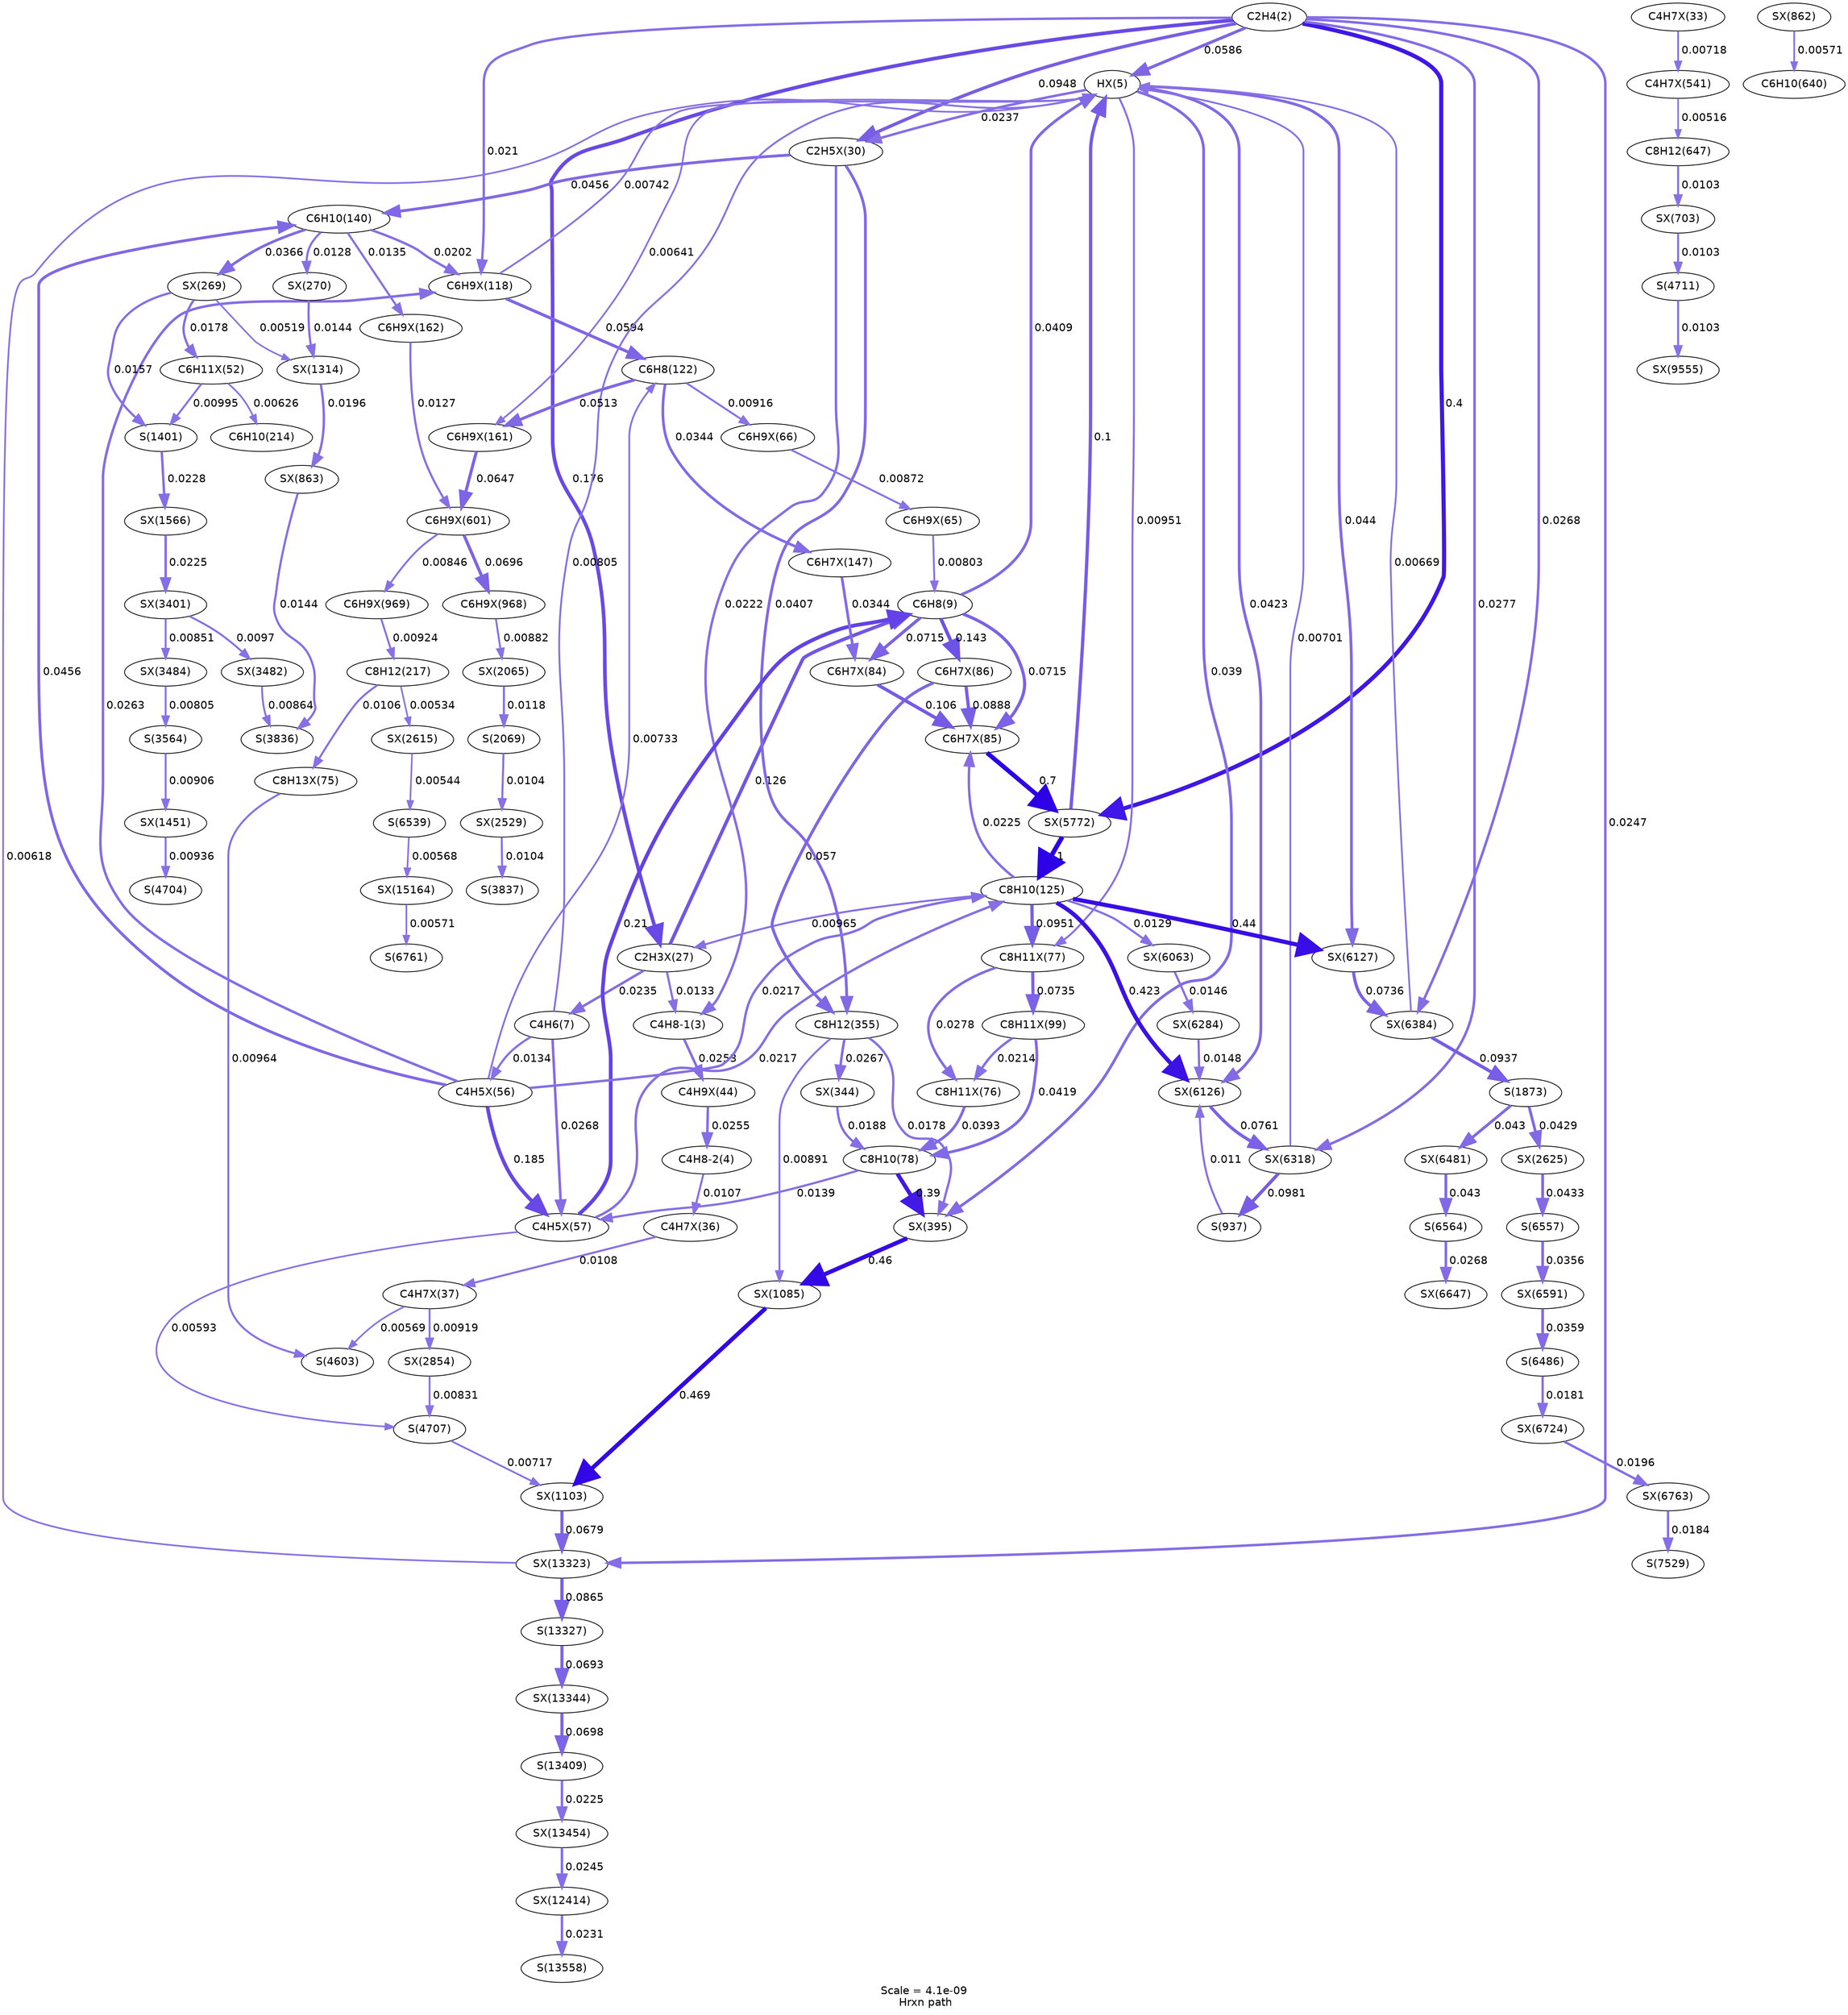 digraph reaction_paths {
center=1;
s5 -> s64[fontname="Helvetica", style="setlinewidth(3.86)", arrowsize=1.93, color="0.7, 0.559, 0.9"
, label=" 0.0586"];
s5 -> s65[fontname="Helvetica", style="setlinewidth(4.69)", arrowsize=2.34, color="0.7, 0.676, 0.9"
, label=" 0.176"];
s5 -> s67[fontname="Helvetica", style="setlinewidth(4.22)", arrowsize=2.11, color="0.7, 0.595, 0.9"
, label=" 0.0948"];
s5 -> s93[fontname="Helvetica", style="setlinewidth(3.08)", arrowsize=1.54, color="0.7, 0.521, 0.9"
, label=" 0.021"];
s5 -> s199[fontname="Helvetica", style="setlinewidth(5.31)", arrowsize=2.65, color="0.7, 0.9, 0.9"
, label=" 0.4"];
s5 -> s206[fontname="Helvetica", style="setlinewidth(3.29)", arrowsize=1.65, color="0.7, 0.528, 0.9"
, label=" 0.0277"];
s5 -> s208[fontname="Helvetica", style="setlinewidth(3.27)", arrowsize=1.63, color="0.7, 0.527, 0.9"
, label=" 0.0268"];
s5 -> s273[fontname="Helvetica", style="setlinewidth(3.21)", arrowsize=1.6, color="0.7, 0.525, 0.9"
, label=" 0.0247"];
s8 -> s64[fontname="Helvetica", style="setlinewidth(2.36)", arrowsize=1.18, color="0.7, 0.508, 0.9"
, label=" 0.00805"];
s9 -> s64[fontname="Helvetica", style="setlinewidth(3.59)", arrowsize=1.79, color="0.7, 0.541, 0.9"
, label=" 0.0409"];
s64 -> s67[fontname="Helvetica", style="setlinewidth(3.17)", arrowsize=1.59, color="0.7, 0.524, 0.9"
, label=" 0.0237"];
s93 -> s64[fontname="Helvetica", style="setlinewidth(2.3)", arrowsize=1.15, color="0.7, 0.507, 0.9"
, label=" 0.00742"];
s64 -> s101[fontname="Helvetica", style="setlinewidth(2.19)", arrowsize=1.09, color="0.7, 0.506, 0.9"
, label=" 0.00641"];
s64 -> s110[fontname="Helvetica", style="setlinewidth(3.55)", arrowsize=1.78, color="0.7, 0.539, 0.9"
, label=" 0.039"];
s199 -> s64[fontname="Helvetica", style="setlinewidth(4.26)", arrowsize=2.13, color="0.7, 0.6, 0.9"
, label=" 0.1"];
s64 -> s201[fontname="Helvetica", style="setlinewidth(3.61)", arrowsize=1.81, color="0.7, 0.542, 0.9"
, label=" 0.0423"];
s64 -> s202[fontname="Helvetica", style="setlinewidth(3.64)", arrowsize=1.82, color="0.7, 0.544, 0.9"
, label=" 0.044"];
s64 -> s87[fontname="Helvetica", style="setlinewidth(2.49)", arrowsize=1.24, color="0.7, 0.51, 0.9"
, label=" 0.00951"];
s206 -> s64[fontname="Helvetica", style="setlinewidth(2.25)", arrowsize=1.13, color="0.7, 0.507, 0.9"
, label=" 0.00701"];
s208 -> s64[fontname="Helvetica", style="setlinewidth(2.22)", arrowsize=1.11, color="0.7, 0.507, 0.9"
, label=" 0.00669"];
s273 -> s64[fontname="Helvetica", style="setlinewidth(2.16)", arrowsize=1.08, color="0.7, 0.506, 0.9"
, label=" 0.00618"];
s65 -> s8[fontname="Helvetica", style="setlinewidth(3.17)", arrowsize=1.58, color="0.7, 0.523, 0.9"
, label=" 0.0235"];
s65 -> s9[fontname="Helvetica", style="setlinewidth(4.44)", arrowsize=2.22, color="0.7, 0.626, 0.9"
, label=" 0.126"];
s65 -> s6[fontname="Helvetica", style="setlinewidth(2.74)", arrowsize=1.37, color="0.7, 0.513, 0.9"
, label=" 0.0133"];
s14 -> s65[fontname="Helvetica", style="setlinewidth(2.5)", arrowsize=1.25, color="0.7, 0.51, 0.9"
, label=" 0.00965"];
s8 -> s80[fontname="Helvetica", style="setlinewidth(3.27)", arrowsize=1.63, color="0.7, 0.527, 0.9"
, label=" 0.0268"];
s8 -> s79[fontname="Helvetica", style="setlinewidth(2.74)", arrowsize=1.37, color="0.7, 0.513, 0.9"
, label=" 0.0134"];
s80 -> s9[fontname="Helvetica", style="setlinewidth(4.82)", arrowsize=2.41, color="0.7, 0.71, 0.9"
, label=" 0.21"];
s79 -> s80[fontname="Helvetica", style="setlinewidth(4.73)", arrowsize=2.36, color="0.7, 0.685, 0.9"
, label=" 0.185"];
s11 -> s80[fontname="Helvetica", style="setlinewidth(2.77)", arrowsize=1.39, color="0.7, 0.514, 0.9"
, label=" 0.0139"];
s80 -> s14[fontname="Helvetica", style="setlinewidth(3.11)", arrowsize=1.55, color="0.7, 0.522, 0.9"
, label=" 0.0217"];
s80 -> s41[fontname="Helvetica", style="setlinewidth(2.13)", arrowsize=1.06, color="0.7, 0.506, 0.9"
, label=" 0.00593"];
s9 -> s90[fontname="Helvetica", style="setlinewidth(4.53)", arrowsize=2.27, color="0.7, 0.643, 0.9"
, label=" 0.143"];
s81 -> s9[fontname="Helvetica", style="setlinewidth(2.36)", arrowsize=1.18, color="0.7, 0.508, 0.9"
, label=" 0.00803"];
s9 -> s89[fontname="Helvetica", style="setlinewidth(4.01)", arrowsize=2, color="0.7, 0.572, 0.9"
, label=" 0.0715"];
s9 -> s88[fontname="Helvetica", style="setlinewidth(4.01)", arrowsize=2, color="0.7, 0.572, 0.9"
, label=" 0.0715"];
s79 -> s13[fontname="Helvetica", style="setlinewidth(2.29)", arrowsize=1.14, color="0.7, 0.507, 0.9"
, label=" 0.00733"];
s79 -> s16[fontname="Helvetica", style="setlinewidth(3.67)", arrowsize=1.83, color="0.7, 0.546, 0.9"
, label=" 0.0456"];
s79 -> s93[fontname="Helvetica", style="setlinewidth(3.25)", arrowsize=1.63, color="0.7, 0.526, 0.9"
, label=" 0.0263"];
s79 -> s14[fontname="Helvetica", style="setlinewidth(3.11)", arrowsize=1.55, color="0.7, 0.522, 0.9"
, label=" 0.0217"];
s67 -> s6[fontname="Helvetica", style="setlinewidth(3.13)", arrowsize=1.56, color="0.7, 0.522, 0.9"
, label=" 0.0222"];
s6 -> s74[fontname="Helvetica", style="setlinewidth(3.22)", arrowsize=1.61, color="0.7, 0.525, 0.9"
, label=" 0.0253"];
s67 -> s16[fontname="Helvetica", style="setlinewidth(3.67)", arrowsize=1.83, color="0.7, 0.546, 0.9"
, label=" 0.0456"];
s67 -> s20[fontname="Helvetica", style="setlinewidth(3.58)", arrowsize=1.79, color="0.7, 0.541, 0.9"
, label=" 0.0407"];
s93 -> s13[fontname="Helvetica", style="setlinewidth(3.87)", arrowsize=1.93, color="0.7, 0.559, 0.9"
, label=" 0.0594"];
s13 -> s101[fontname="Helvetica", style="setlinewidth(3.76)", arrowsize=1.88, color="0.7, 0.551, 0.9"
, label=" 0.0513"];
s13 -> s82[fontname="Helvetica", style="setlinewidth(2.46)", arrowsize=1.23, color="0.7, 0.509, 0.9"
, label=" 0.00916"];
s13 -> s100[fontname="Helvetica", style="setlinewidth(3.46)", arrowsize=1.73, color="0.7, 0.534, 0.9"
, label=" 0.0344"];
s16 -> s93[fontname="Helvetica", style="setlinewidth(3.05)", arrowsize=1.53, color="0.7, 0.52, 0.9"
, label=" 0.0202"];
s16 -> s102[fontname="Helvetica", style="setlinewidth(2.75)", arrowsize=1.37, color="0.7, 0.513, 0.9"
, label=" 0.0135"];
s16 -> s107[fontname="Helvetica", style="setlinewidth(2.71)", arrowsize=1.35, color="0.7, 0.513, 0.9"
, label=" 0.0128"];
s16 -> s106[fontname="Helvetica", style="setlinewidth(3.5)", arrowsize=1.75, color="0.7, 0.537, 0.9"
, label=" 0.0366"];
s90 -> s20[fontname="Helvetica", style="setlinewidth(3.84)", arrowsize=1.92, color="0.7, 0.557, 0.9"
, label=" 0.057"];
s90 -> s89[fontname="Helvetica", style="setlinewidth(4.17)", arrowsize=2.09, color="0.7, 0.589, 0.9"
, label=" 0.0888"];
s92 -> s11[fontname="Helvetica", style="setlinewidth(3.6)", arrowsize=1.8, color="0.7, 0.542, 0.9"
, label=" 0.0419"];
s86 -> s11[fontname="Helvetica", style="setlinewidth(3.56)", arrowsize=1.78, color="0.7, 0.539, 0.9"
, label=" 0.0393"];
s109 -> s11[fontname="Helvetica", style="setlinewidth(3)", arrowsize=1.5, color="0.7, 0.519, 0.9"
, label=" 0.0188"];
s11 -> s110[fontname="Helvetica", style="setlinewidth(5.29)", arrowsize=2.64, color="0.7, 0.89, 0.9"
, label=" 0.39"];
s82 -> s81[fontname="Helvetica", style="setlinewidth(2.42)", arrowsize=1.21, color="0.7, 0.509, 0.9"
, label=" 0.00872"];
s70 -> s113[fontname="Helvetica", style="setlinewidth(2.27)", arrowsize=1.14, color="0.7, 0.507, 0.9"
, label=" 0.00718"];
s102 -> s116[fontname="Helvetica", style="setlinewidth(2.71)", arrowsize=1.35, color="0.7, 0.513, 0.9"
, label=" 0.0127"];
s113 -> s24[fontname="Helvetica", style="setlinewidth(2.02)", arrowsize=1.01, color="0.7, 0.505, 0.9"
, label=" 0.00516"];
s24 -> s119[fontname="Helvetica", style="setlinewidth(2.55)", arrowsize=1.27, color="0.7, 0.51, 0.9"
, label=" 0.0103"];
s74 -> s7[fontname="Helvetica", style="setlinewidth(3.23)", arrowsize=1.62, color="0.7, 0.526, 0.9"
, label=" 0.0255"];
s7 -> s72[fontname="Helvetica", style="setlinewidth(2.58)", arrowsize=1.29, color="0.7, 0.511, 0.9"
, label=" 0.0107"];
s101 -> s116[fontname="Helvetica", style="setlinewidth(3.93)", arrowsize=1.97, color="0.7, 0.565, 0.9"
, label=" 0.0647"];
s116 -> s131[fontname="Helvetica", style="setlinewidth(2.4)", arrowsize=1.2, color="0.7, 0.508, 0.9"
, label=" 0.00846"];
s116 -> s130[fontname="Helvetica", style="setlinewidth(3.99)", arrowsize=1.99, color="0.7, 0.57, 0.9"
, label=" 0.0696"];
s92 -> s86[fontname="Helvetica", style="setlinewidth(3.1)", arrowsize=1.55, color="0.7, 0.521, 0.9"
, label=" 0.0214"];
s87 -> s92[fontname="Helvetica", style="setlinewidth(4.03)", arrowsize=2.01, color="0.7, 0.573, 0.9"
, label=" 0.0735"];
s87 -> s86[fontname="Helvetica", style="setlinewidth(3.29)", arrowsize=1.65, color="0.7, 0.528, 0.9"
, label=" 0.0278"];
s20 -> s109[fontname="Helvetica", style="setlinewidth(3.27)", arrowsize=1.63, color="0.7, 0.527, 0.9"
, label=" 0.0267"];
s110 -> s133[fontname="Helvetica", style="setlinewidth(5.41)", arrowsize=2.71, color="0.7, 0.96, 0.9"
, label=" 0.46"];
s20 -> s110[fontname="Helvetica", style="setlinewidth(2.96)", arrowsize=1.48, color="0.7, 0.518, 0.9"
, label=" 0.0178"];
s20 -> s133[fontname="Helvetica", style="setlinewidth(2.44)", arrowsize=1.22, color="0.7, 0.509, 0.9"
, label=" 0.00891"];
s133 -> s134[fontname="Helvetica", style="setlinewidth(5.43)", arrowsize=2.71, color="0.7, 0.969, 0.9"
, label=" 0.469"];
s107 -> s141[fontname="Helvetica", style="setlinewidth(2.8)", arrowsize=1.4, color="0.7, 0.514, 0.9"
, label=" 0.0144"];
s106 -> s78[fontname="Helvetica", style="setlinewidth(2.96)", arrowsize=1.48, color="0.7, 0.518, 0.9"
, label=" 0.0178"];
s106 -> s141[fontname="Helvetica", style="setlinewidth(2.03)", arrowsize=1.01, color="0.7, 0.505, 0.9"
, label=" 0.00519"];
s106 -> s27[fontname="Helvetica", style="setlinewidth(2.86)", arrowsize=1.43, color="0.7, 0.516, 0.9"
, label=" 0.0157"];
s78 -> s27[fontname="Helvetica", style="setlinewidth(2.52)", arrowsize=1.26, color="0.7, 0.51, 0.9"
, label=" 0.00995"];
s78 -> s17[fontname="Helvetica", style="setlinewidth(2.17)", arrowsize=1.08, color="0.7, 0.506, 0.9"
, label=" 0.00626"];
s141 -> s126[fontname="Helvetica", style="setlinewidth(3.03)", arrowsize=1.52, color="0.7, 0.52, 0.9"
, label=" 0.0196"];
s27 -> s145[fontname="Helvetica", style="setlinewidth(3.14)", arrowsize=1.57, color="0.7, 0.523, 0.9"
, label=" 0.0228"];
s131 -> s18[fontname="Helvetica", style="setlinewidth(2.46)", arrowsize=1.23, color="0.7, 0.509, 0.9"
, label=" 0.00924"];
s130 -> s156[fontname="Helvetica", style="setlinewidth(2.43)", arrowsize=1.21, color="0.7, 0.509, 0.9"
, label=" 0.00882"];
s156 -> s29[fontname="Helvetica", style="setlinewidth(2.65)", arrowsize=1.32, color="0.7, 0.512, 0.9"
, label=" 0.0118"];
s29 -> s161[fontname="Helvetica", style="setlinewidth(2.55)", arrowsize=1.28, color="0.7, 0.51, 0.9"
, label=" 0.0104"];
s145 -> s177[fontname="Helvetica", style="setlinewidth(3.13)", arrowsize=1.57, color="0.7, 0.522, 0.9"
, label=" 0.0225"];
s177 -> s180[fontname="Helvetica", style="setlinewidth(2.4)", arrowsize=1.2, color="0.7, 0.509, 0.9"
, label=" 0.00851"];
s177 -> s178[fontname="Helvetica", style="setlinewidth(2.5)", arrowsize=1.25, color="0.7, 0.51, 0.9"
, label=" 0.0097"];
s180 -> s35[fontname="Helvetica", style="setlinewidth(2.36)", arrowsize=1.18, color="0.7, 0.508, 0.9"
, label=" 0.00805"];
s35 -> s143[fontname="Helvetica", style="setlinewidth(2.45)", arrowsize=1.22, color="0.7, 0.509, 0.9"
, label=" 0.00906"];
s161 -> s37[fontname="Helvetica", style="setlinewidth(2.55)", arrowsize=1.28, color="0.7, 0.51, 0.9"
, label=" 0.0104"];
s72 -> s73[fontname="Helvetica", style="setlinewidth(2.58)", arrowsize=1.29, color="0.7, 0.511, 0.9"
, label=" 0.0108"];
s73 -> s165[fontname="Helvetica", style="setlinewidth(2.46)", arrowsize=1.23, color="0.7, 0.509, 0.9"
, label=" 0.00919"];
s73 -> s39[fontname="Helvetica", style="setlinewidth(2.1)", arrowsize=1.05, color="0.7, 0.506, 0.9"
, label=" 0.00569"];
s165 -> s41[fontname="Helvetica", style="setlinewidth(2.38)", arrowsize=1.19, color="0.7, 0.508, 0.9"
, label=" 0.00831"];
s126 -> s36[fontname="Helvetica", style="setlinewidth(2.8)", arrowsize=1.4, color="0.7, 0.514, 0.9"
, label=" 0.0144"];
s178 -> s36[fontname="Helvetica", style="setlinewidth(2.41)", arrowsize=1.21, color="0.7, 0.509, 0.9"
, label=" 0.00864"];
s125 -> s23[fontname="Helvetica", style="setlinewidth(2.1)", arrowsize=1.05, color="0.7, 0.506, 0.9"
, label=" 0.00571"];
s88 -> s89[fontname="Helvetica", style="setlinewidth(4.31)", arrowsize=2.15, color="0.7, 0.606, 0.9"
, label=" 0.106"];
s89 -> s199[fontname="Helvetica", style="setlinewidth(5.73)", arrowsize=2.87, color="0.7, 1.2, 0.9"
, label=" 0.7"];
s14 -> s89[fontname="Helvetica", style="setlinewidth(3.14)", arrowsize=1.57, color="0.7, 0.523, 0.9"
, label=" 0.0225"];
s100 -> s88[fontname="Helvetica", style="setlinewidth(3.46)", arrowsize=1.73, color="0.7, 0.534, 0.9"
, label=" 0.0344"];
s199 -> s14[fontname="Helvetica", style="setlinewidth(6)", arrowsize=3, color="0.7, 1.5, 0.9"
, label=" 1"];
s14 -> s200[fontname="Helvetica", style="setlinewidth(2.72)", arrowsize=1.36, color="0.7, 0.513, 0.9"
, label=" 0.0129"];
s14 -> s201[fontname="Helvetica", style="setlinewidth(5.35)", arrowsize=2.68, color="0.7, 0.923, 0.9"
, label=" 0.423"];
s14 -> s202[fontname="Helvetica", style="setlinewidth(5.38)", arrowsize=2.69, color="0.7, 0.94, 0.9"
, label=" 0.44"];
s14 -> s87[fontname="Helvetica", style="setlinewidth(4.22)", arrowsize=2.11, color="0.7, 0.595, 0.9"
, label=" 0.0951"];
s200 -> s204[fontname="Helvetica", style="setlinewidth(2.81)", arrowsize=1.41, color="0.7, 0.515, 0.9"
, label=" 0.0146"];
s204 -> s201[fontname="Helvetica", style="setlinewidth(2.82)", arrowsize=1.41, color="0.7, 0.515, 0.9"
, label=" 0.0148"];
s201 -> s206[fontname="Helvetica", style="setlinewidth(4.06)", arrowsize=2.03, color="0.7, 0.576, 0.9"
, label=" 0.0761"];
s26 -> s201[fontname="Helvetica", style="setlinewidth(2.59)", arrowsize=1.3, color="0.7, 0.511, 0.9"
, label=" 0.011"];
s202 -> s208[fontname="Helvetica", style="setlinewidth(4.03)", arrowsize=2.01, color="0.7, 0.574, 0.9"
, label=" 0.0736"];
s206 -> s26[fontname="Helvetica", style="setlinewidth(4.25)", arrowsize=2.12, color="0.7, 0.598, 0.9"
, label=" 0.0981"];
s208 -> s28[fontname="Helvetica", style="setlinewidth(4.21)", arrowsize=2.11, color="0.7, 0.594, 0.9"
, label=" 0.0937"];
s28 -> s163[fontname="Helvetica", style="setlinewidth(3.62)", arrowsize=1.81, color="0.7, 0.543, 0.9"
, label=" 0.0429"];
s28 -> s212[fontname="Helvetica", style="setlinewidth(3.62)", arrowsize=1.81, color="0.7, 0.543, 0.9"
, label=" 0.043"];
s163 -> s47[fontname="Helvetica", style="setlinewidth(3.63)", arrowsize=1.82, color="0.7, 0.543, 0.9"
, label=" 0.0433"];
s47 -> s214[fontname="Helvetica", style="setlinewidth(3.48)", arrowsize=1.74, color="0.7, 0.536, 0.9"
, label=" 0.0356"];
s212 -> s48[fontname="Helvetica", style="setlinewidth(3.63)", arrowsize=1.81, color="0.7, 0.543, 0.9"
, label=" 0.043"];
s48 -> s220[fontname="Helvetica", style="setlinewidth(3.27)", arrowsize=1.63, color="0.7, 0.527, 0.9"
, label=" 0.0268"];
s214 -> s45[fontname="Helvetica", style="setlinewidth(3.49)", arrowsize=1.74, color="0.7, 0.536, 0.9"
, label=" 0.0359"];
s45 -> s225[fontname="Helvetica", style="setlinewidth(2.97)", arrowsize=1.48, color="0.7, 0.518, 0.9"
, label=" 0.0181"];
s225 -> s228[fontname="Helvetica", style="setlinewidth(3.03)", arrowsize=1.52, color="0.7, 0.52, 0.9"
, label=" 0.0196"];
s143 -> s40[fontname="Helvetica", style="setlinewidth(2.47)", arrowsize=1.24, color="0.7, 0.509, 0.9"
, label=" 0.00936"];
s228 -> s51[fontname="Helvetica", style="setlinewidth(2.99)", arrowsize=1.49, color="0.7, 0.518, 0.9"
, label=" 0.0184"];
s119 -> s42[fontname="Helvetica", style="setlinewidth(2.55)", arrowsize=1.27, color="0.7, 0.51, 0.9"
, label=" 0.0103"];
s42 -> s253[fontname="Helvetica", style="setlinewidth(2.55)", arrowsize=1.27, color="0.7, 0.51, 0.9"
, label=" 0.0103"];
s41 -> s134[fontname="Helvetica", style="setlinewidth(2.27)", arrowsize=1.14, color="0.7, 0.507, 0.9"
, label=" 0.00717"];
s134 -> s273[fontname="Helvetica", style="setlinewidth(3.97)", arrowsize=1.98, color="0.7, 0.568, 0.9"
, label=" 0.0679"];
s273 -> s60[fontname="Helvetica", style="setlinewidth(4.15)", arrowsize=2.08, color="0.7, 0.587, 0.9"
, label=" 0.0865"];
s60 -> s274[fontname="Helvetica", style="setlinewidth(3.98)", arrowsize=1.99, color="0.7, 0.569, 0.9"
, label=" 0.0693"];
s274 -> s61[fontname="Helvetica", style="setlinewidth(3.99)", arrowsize=2, color="0.7, 0.57, 0.9"
, label=" 0.0698"];
s61 -> s276[fontname="Helvetica", style="setlinewidth(3.14)", arrowsize=1.57, color="0.7, 0.522, 0.9"
, label=" 0.0225"];
s276 -> s264[fontname="Helvetica", style="setlinewidth(3.2)", arrowsize=1.6, color="0.7, 0.525, 0.9"
, label=" 0.0245"];
s264 -> s62[fontname="Helvetica", style="setlinewidth(3.15)", arrowsize=1.58, color="0.7, 0.523, 0.9"
, label=" 0.0231"];
s18 -> s85[fontname="Helvetica", style="setlinewidth(2.57)", arrowsize=1.28, color="0.7, 0.511, 0.9"
, label=" 0.0106"];
s18 -> s162[fontname="Helvetica", style="setlinewidth(2.05)", arrowsize=1.02, color="0.7, 0.505, 0.9"
, label=" 0.00534"];
s85 -> s39[fontname="Helvetica", style="setlinewidth(2.5)", arrowsize=1.25, color="0.7, 0.51, 0.9"
, label=" 0.00964"];
s162 -> s46[fontname="Helvetica", style="setlinewidth(2.06)", arrowsize=1.03, color="0.7, 0.505, 0.9"
, label=" 0.00544"];
s46 -> s306[fontname="Helvetica", style="setlinewidth(2.1)", arrowsize=1.05, color="0.7, 0.506, 0.9"
, label=" 0.00568"];
s306 -> s49[fontname="Helvetica", style="setlinewidth(2.1)", arrowsize=1.05, color="0.7, 0.506, 0.9"
, label=" 0.00571"];
s5 [ fontname="Helvetica", label="C2H4(2)"];
s6 [ fontname="Helvetica", label="C4H8-1(3)"];
s7 [ fontname="Helvetica", label="C4H8-2(4)"];
s8 [ fontname="Helvetica", label="C4H6(7)"];
s9 [ fontname="Helvetica", label="C6H8(9)"];
s11 [ fontname="Helvetica", label="C8H10(78)"];
s13 [ fontname="Helvetica", label="C6H8(122)"];
s14 [ fontname="Helvetica", label="C8H10(125)"];
s16 [ fontname="Helvetica", label="C6H10(140)"];
s17 [ fontname="Helvetica", label="C6H10(214)"];
s18 [ fontname="Helvetica", label="C8H12(217)"];
s20 [ fontname="Helvetica", label="C8H12(355)"];
s23 [ fontname="Helvetica", label="C6H10(640)"];
s24 [ fontname="Helvetica", label="C8H12(647)"];
s26 [ fontname="Helvetica", label="S(937)"];
s27 [ fontname="Helvetica", label="S(1401)"];
s28 [ fontname="Helvetica", label="S(1873)"];
s29 [ fontname="Helvetica", label="S(2069)"];
s35 [ fontname="Helvetica", label="S(3564)"];
s36 [ fontname="Helvetica", label="S(3836)"];
s37 [ fontname="Helvetica", label="S(3837)"];
s39 [ fontname="Helvetica", label="S(4603)"];
s40 [ fontname="Helvetica", label="S(4704)"];
s41 [ fontname="Helvetica", label="S(4707)"];
s42 [ fontname="Helvetica", label="S(4711)"];
s45 [ fontname="Helvetica", label="S(6486)"];
s46 [ fontname="Helvetica", label="S(6539)"];
s47 [ fontname="Helvetica", label="S(6557)"];
s48 [ fontname="Helvetica", label="S(6564)"];
s49 [ fontname="Helvetica", label="S(6761)"];
s51 [ fontname="Helvetica", label="S(7529)"];
s60 [ fontname="Helvetica", label="S(13327)"];
s61 [ fontname="Helvetica", label="S(13409)"];
s62 [ fontname="Helvetica", label="S(13558)"];
s64 [ fontname="Helvetica", label="HX(5)"];
s65 [ fontname="Helvetica", label="C2H3X(27)"];
s67 [ fontname="Helvetica", label="C2H5X(30)"];
s70 [ fontname="Helvetica", label="C4H7X(33)"];
s72 [ fontname="Helvetica", label="C4H7X(36)"];
s73 [ fontname="Helvetica", label="C4H7X(37)"];
s74 [ fontname="Helvetica", label="C4H9X(44)"];
s78 [ fontname="Helvetica", label="C6H11X(52)"];
s79 [ fontname="Helvetica", label="C4H5X(56)"];
s80 [ fontname="Helvetica", label="C4H5X(57)"];
s81 [ fontname="Helvetica", label="C6H9X(65)"];
s82 [ fontname="Helvetica", label="C6H9X(66)"];
s85 [ fontname="Helvetica", label="C8H13X(75)"];
s86 [ fontname="Helvetica", label="C8H11X(76)"];
s87 [ fontname="Helvetica", label="C8H11X(77)"];
s88 [ fontname="Helvetica", label="C6H7X(84)"];
s89 [ fontname="Helvetica", label="C6H7X(85)"];
s90 [ fontname="Helvetica", label="C6H7X(86)"];
s92 [ fontname="Helvetica", label="C8H11X(99)"];
s93 [ fontname="Helvetica", label="C6H9X(118)"];
s100 [ fontname="Helvetica", label="C6H7X(147)"];
s101 [ fontname="Helvetica", label="C6H9X(161)"];
s102 [ fontname="Helvetica", label="C6H9X(162)"];
s106 [ fontname="Helvetica", label="SX(269)"];
s107 [ fontname="Helvetica", label="SX(270)"];
s109 [ fontname="Helvetica", label="SX(344)"];
s110 [ fontname="Helvetica", label="SX(395)"];
s113 [ fontname="Helvetica", label="C4H7X(541)"];
s116 [ fontname="Helvetica", label="C6H9X(601)"];
s119 [ fontname="Helvetica", label="SX(703)"];
s125 [ fontname="Helvetica", label="SX(862)"];
s126 [ fontname="Helvetica", label="SX(863)"];
s130 [ fontname="Helvetica", label="C6H9X(968)"];
s131 [ fontname="Helvetica", label="C6H9X(969)"];
s133 [ fontname="Helvetica", label="SX(1085)"];
s134 [ fontname="Helvetica", label="SX(1103)"];
s141 [ fontname="Helvetica", label="SX(1314)"];
s143 [ fontname="Helvetica", label="SX(1451)"];
s145 [ fontname="Helvetica", label="SX(1566)"];
s156 [ fontname="Helvetica", label="SX(2065)"];
s161 [ fontname="Helvetica", label="SX(2529)"];
s162 [ fontname="Helvetica", label="SX(2615)"];
s163 [ fontname="Helvetica", label="SX(2625)"];
s165 [ fontname="Helvetica", label="SX(2854)"];
s177 [ fontname="Helvetica", label="SX(3401)"];
s178 [ fontname="Helvetica", label="SX(3482)"];
s180 [ fontname="Helvetica", label="SX(3484)"];
s199 [ fontname="Helvetica", label="SX(5772)"];
s200 [ fontname="Helvetica", label="SX(6063)"];
s201 [ fontname="Helvetica", label="SX(6126)"];
s202 [ fontname="Helvetica", label="SX(6127)"];
s204 [ fontname="Helvetica", label="SX(6284)"];
s206 [ fontname="Helvetica", label="SX(6318)"];
s208 [ fontname="Helvetica", label="SX(6384)"];
s212 [ fontname="Helvetica", label="SX(6481)"];
s214 [ fontname="Helvetica", label="SX(6591)"];
s220 [ fontname="Helvetica", label="SX(6647)"];
s225 [ fontname="Helvetica", label="SX(6724)"];
s228 [ fontname="Helvetica", label="SX(6763)"];
s253 [ fontname="Helvetica", label="SX(9555)"];
s264 [ fontname="Helvetica", label="SX(12414)"];
s273 [ fontname="Helvetica", label="SX(13323)"];
s274 [ fontname="Helvetica", label="SX(13344)"];
s276 [ fontname="Helvetica", label="SX(13454)"];
s306 [ fontname="Helvetica", label="SX(15164)"];
 label = "Scale = 4.1e-09\l Hrxn path";
 fontname = "Helvetica";
}
